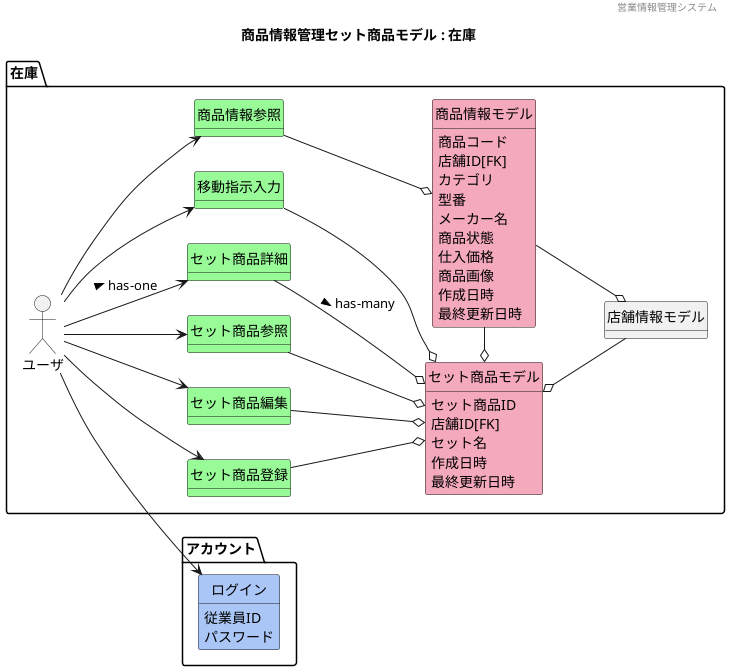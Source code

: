 @startuml ..セット商品モデル : imagesセット商品モデル : 商品情報管理セット商品モデル : 在庫
' ヘッダー
header 営業情報管理システム
' タイトル
title 商品情報管理セット商品モデル : 在庫
' 
hide circle
' 
hide method
left to right direction

package "アカウント"{
    class "ログイン" #A9C6F6

}

package "在庫" {
    'ユーザや外部システム
    mix_actor "ユーザ"
    class "セット商品登録" #98fb98
    class "セット商品編集" #98fb98
    class "セット商品参照" #98fb98
    class "セット商品詳細" #98fb98
    class "移動指示入力" #98fb98
    class "商品情報参照" #98fb98
    class "商品情報モデル" #F5A9BC
    class "セット商品モデル" #F5A9BC
    class "店舗情報モデル"
}
    ' package "マスタ管理"{
    '     ' package "店舗マスタ"{}
    '     ' package "ベンチマークマスタ"{}
    ' }
    ' class "" #F5A9BC
    ' class "" #ffd700

    'モデル同士の関係
    ユーザ --> セット商品参照
    ユーザ --> セット商品登録
    ユーザ --> セット商品編集
    ユーザ --> セット商品詳細 : > has-one
    ユーザ --> 移動指示入力
    ユーザ --> 商品情報参照
    ユーザ --> ログイン
    セット商品登録 --o セット商品モデル
    セット商品参照 --o セット商品モデル
    セット商品編集 --o セット商品モデル
    セット商品詳細 --o セット商品モデル : > has-many
    移動指示入力--o セット商品モデル
    商品情報参照--o 商品情報モデル
    セット商品モデル o-- 店舗情報モデル
    セット商品モデル o-right- 商品情報モデル
    店舗情報モデル o-up- 商品情報モデル
    ' 商品情報モデル o-- マスタ管理
    
    'ドメインクラスの属性
    商品情報モデル : 商品コード
    商品情報モデル : 店舗ID[FK]
    商品情報モデル : カテゴリ
    商品情報モデル : 型番
    商品情報モデル : メーカー名
    商品情報モデル : 商品状態
    商品情報モデル : 仕入価格
    商品情報モデル : 商品画像
    商品情報モデル : 作成日時
    商品情報モデル : 最終更新日時
    セット商品モデル : セット商品ID
    セット商品モデル : 店舗ID[FK]
    セット商品モデル : セット名
    セット商品モデル : 作成日時
    セット商品モデル : 最終更新日時
    ログイン : 従業員ID
    ログイン : パスワード





@enduml